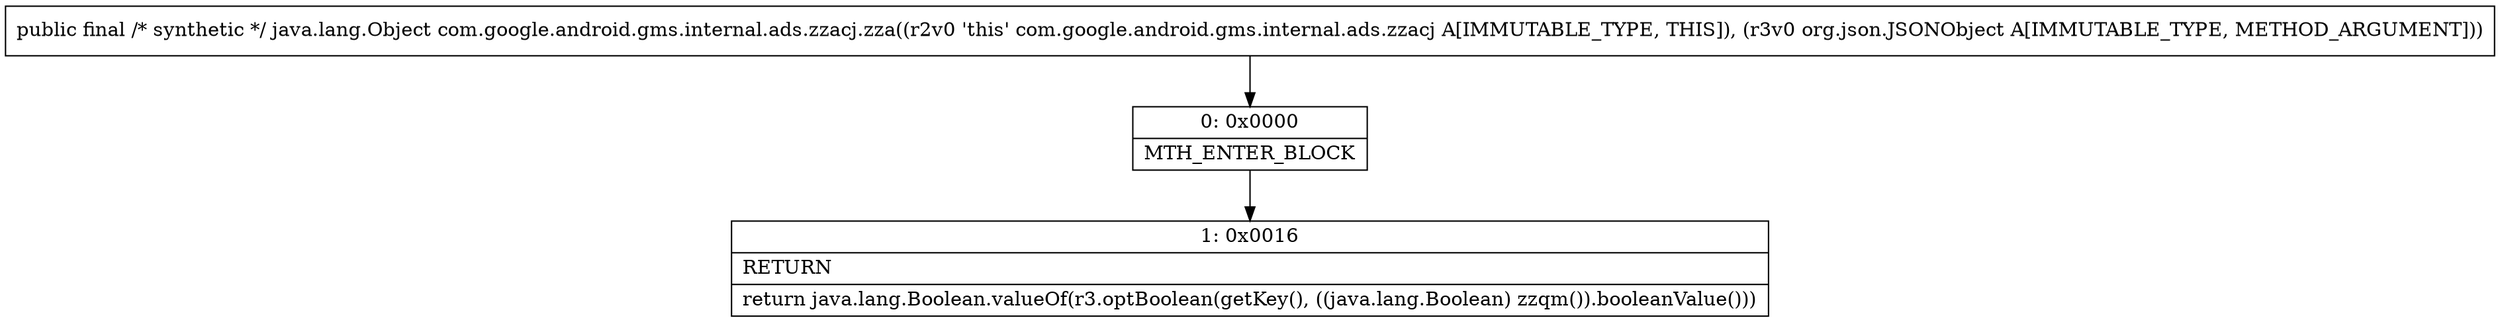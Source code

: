 digraph "CFG forcom.google.android.gms.internal.ads.zzacj.zza(Lorg\/json\/JSONObject;)Ljava\/lang\/Object;" {
Node_0 [shape=record,label="{0\:\ 0x0000|MTH_ENTER_BLOCK\l}"];
Node_1 [shape=record,label="{1\:\ 0x0016|RETURN\l|return java.lang.Boolean.valueOf(r3.optBoolean(getKey(), ((java.lang.Boolean) zzqm()).booleanValue()))\l}"];
MethodNode[shape=record,label="{public final \/* synthetic *\/ java.lang.Object com.google.android.gms.internal.ads.zzacj.zza((r2v0 'this' com.google.android.gms.internal.ads.zzacj A[IMMUTABLE_TYPE, THIS]), (r3v0 org.json.JSONObject A[IMMUTABLE_TYPE, METHOD_ARGUMENT])) }"];
MethodNode -> Node_0;
Node_0 -> Node_1;
}

